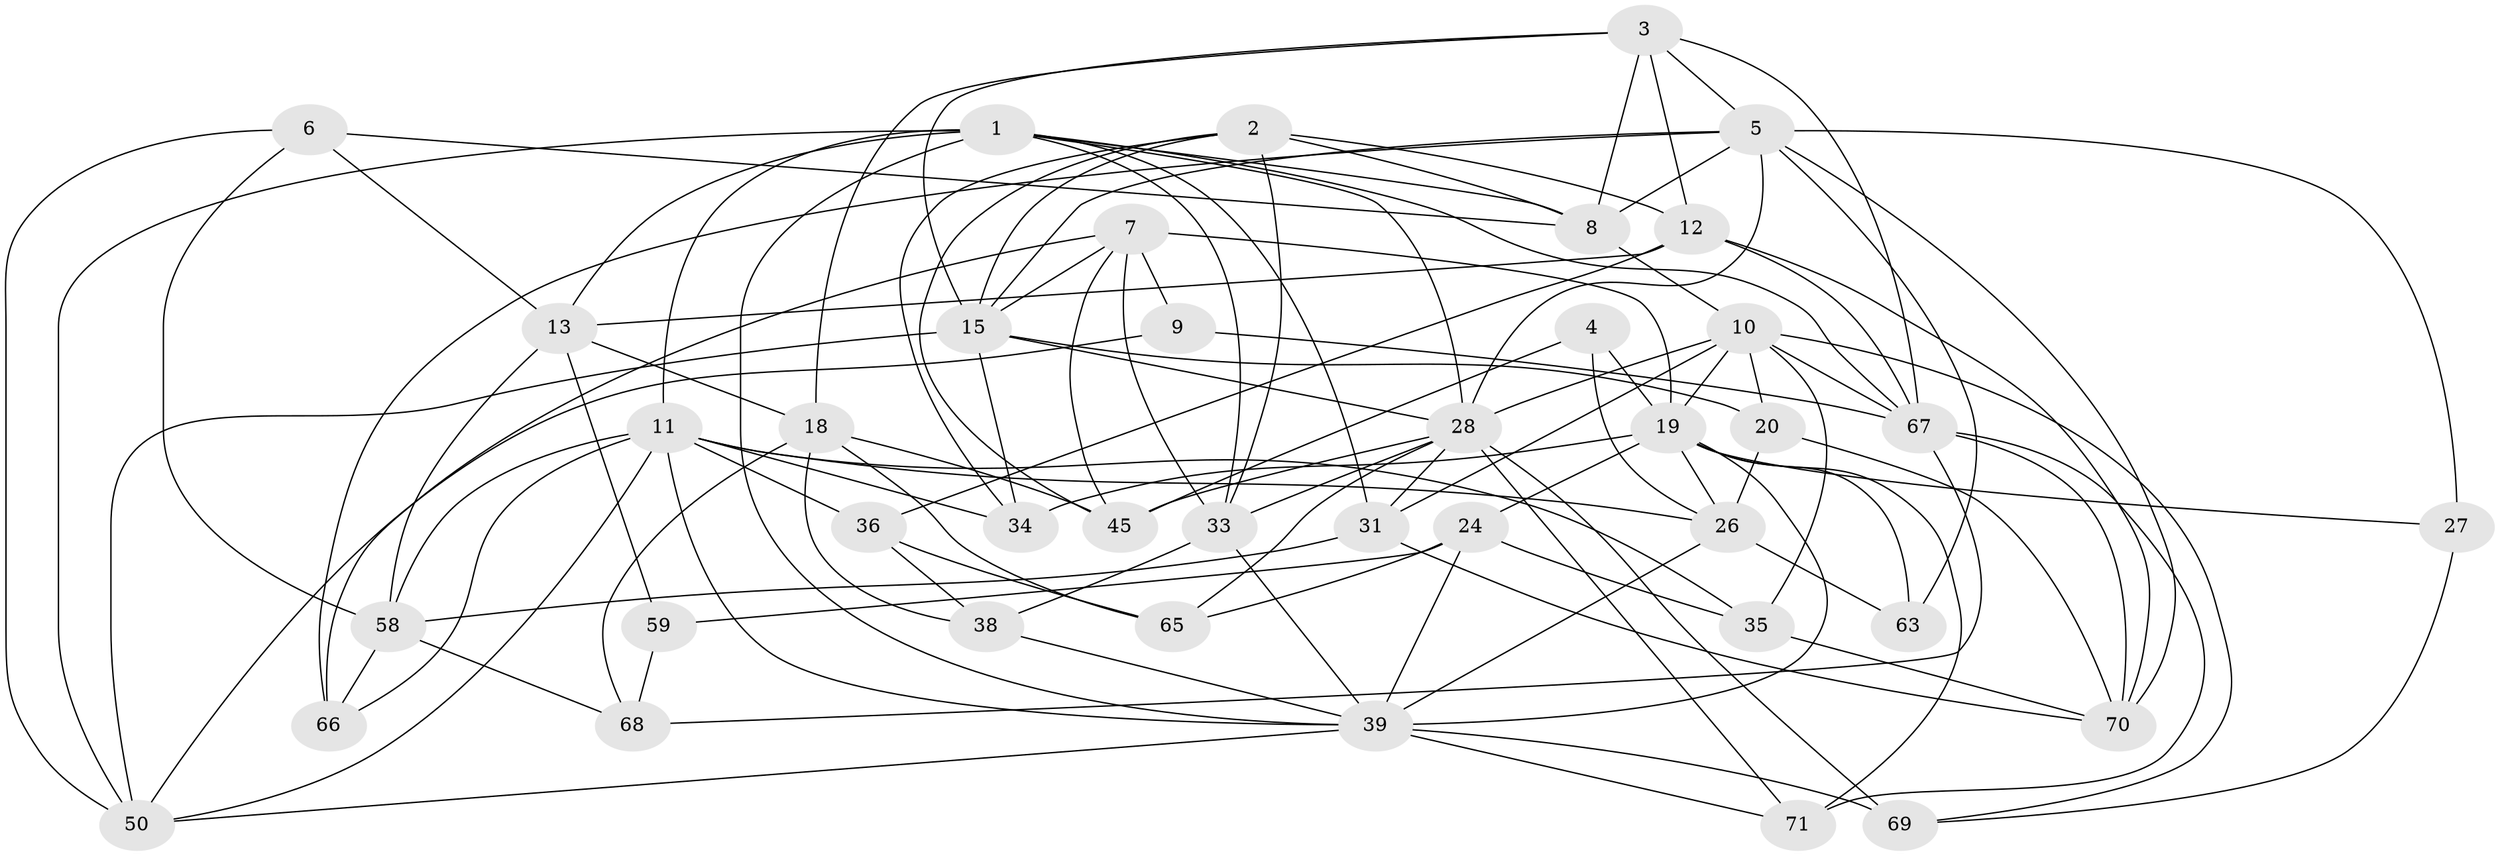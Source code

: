 // original degree distribution, {4: 1.0}
// Generated by graph-tools (version 1.1) at 2025/16/03/09/25 04:16:15]
// undirected, 40 vertices, 113 edges
graph export_dot {
graph [start="1"]
  node [color=gray90,style=filled];
  1 [super="+72+25+64"];
  2 [super="+16"];
  3 [super="+41"];
  4;
  5 [super="+29+53"];
  6;
  7 [super="+17"];
  8 [super="+62"];
  9;
  10 [super="+54+37+14"];
  11 [super="+22"];
  12 [super="+77"];
  13 [super="+73"];
  15 [super="+44+43"];
  18 [super="+21"];
  19 [super="+23+52+49"];
  20;
  24 [super="+42"];
  26 [super="+40"];
  27;
  28 [super="+30+74"];
  31 [super="+55"];
  33 [super="+57"];
  34;
  35;
  36;
  38;
  39 [super="+47"];
  45 [super="+51"];
  50 [super="+56"];
  58 [super="+76"];
  59;
  63;
  65;
  66;
  67 [super="+81+78"];
  68;
  69;
  70 [super="+75"];
  71;
  1 -- 67;
  1 -- 11 [weight=2];
  1 -- 33;
  1 -- 50;
  1 -- 13;
  1 -- 39;
  1 -- 8;
  1 -- 28;
  1 -- 31;
  2 -- 15;
  2 -- 45;
  2 -- 12;
  2 -- 34;
  2 -- 33;
  2 -- 8;
  3 -- 67;
  3 -- 15;
  3 -- 12;
  3 -- 18;
  3 -- 5;
  3 -- 8;
  4 -- 45 [weight=2];
  4 -- 26;
  4 -- 19;
  5 -- 28;
  5 -- 66;
  5 -- 27;
  5 -- 63;
  5 -- 70;
  5 -- 8;
  5 -- 15;
  6 -- 58;
  6 -- 50;
  6 -- 8;
  6 -- 13;
  7 -- 45;
  7 -- 9;
  7 -- 66;
  7 -- 33;
  7 -- 15;
  7 -- 19;
  8 -- 10;
  9 -- 67 [weight=2];
  9 -- 50;
  10 -- 69;
  10 -- 67 [weight=2];
  10 -- 35;
  10 -- 20;
  10 -- 31 [weight=2];
  10 -- 28;
  10 -- 19;
  11 -- 35;
  11 -- 26;
  11 -- 36;
  11 -- 66;
  11 -- 34;
  11 -- 58;
  11 -- 50;
  11 -- 39;
  12 -- 70;
  12 -- 67;
  12 -- 13;
  12 -- 36;
  13 -- 59;
  13 -- 18;
  13 -- 58;
  15 -- 34;
  15 -- 20;
  15 -- 50;
  15 -- 28;
  18 -- 65;
  18 -- 68;
  18 -- 38;
  18 -- 45;
  19 -- 34;
  19 -- 63 [weight=2];
  19 -- 26;
  19 -- 27 [weight=2];
  19 -- 39;
  19 -- 71;
  19 -- 24;
  20 -- 70;
  20 -- 26;
  24 -- 65;
  24 -- 35;
  24 -- 59 [weight=2];
  24 -- 39;
  26 -- 63;
  26 -- 39;
  27 -- 69;
  28 -- 31;
  28 -- 65;
  28 -- 33;
  28 -- 69;
  28 -- 71;
  28 -- 45;
  31 -- 70;
  31 -- 58;
  33 -- 38;
  33 -- 39;
  35 -- 70;
  36 -- 65;
  36 -- 38;
  38 -- 39;
  39 -- 50;
  39 -- 69;
  39 -- 71;
  58 -- 68;
  58 -- 66;
  59 -- 68;
  67 -- 71;
  67 -- 68;
  67 -- 70;
}
